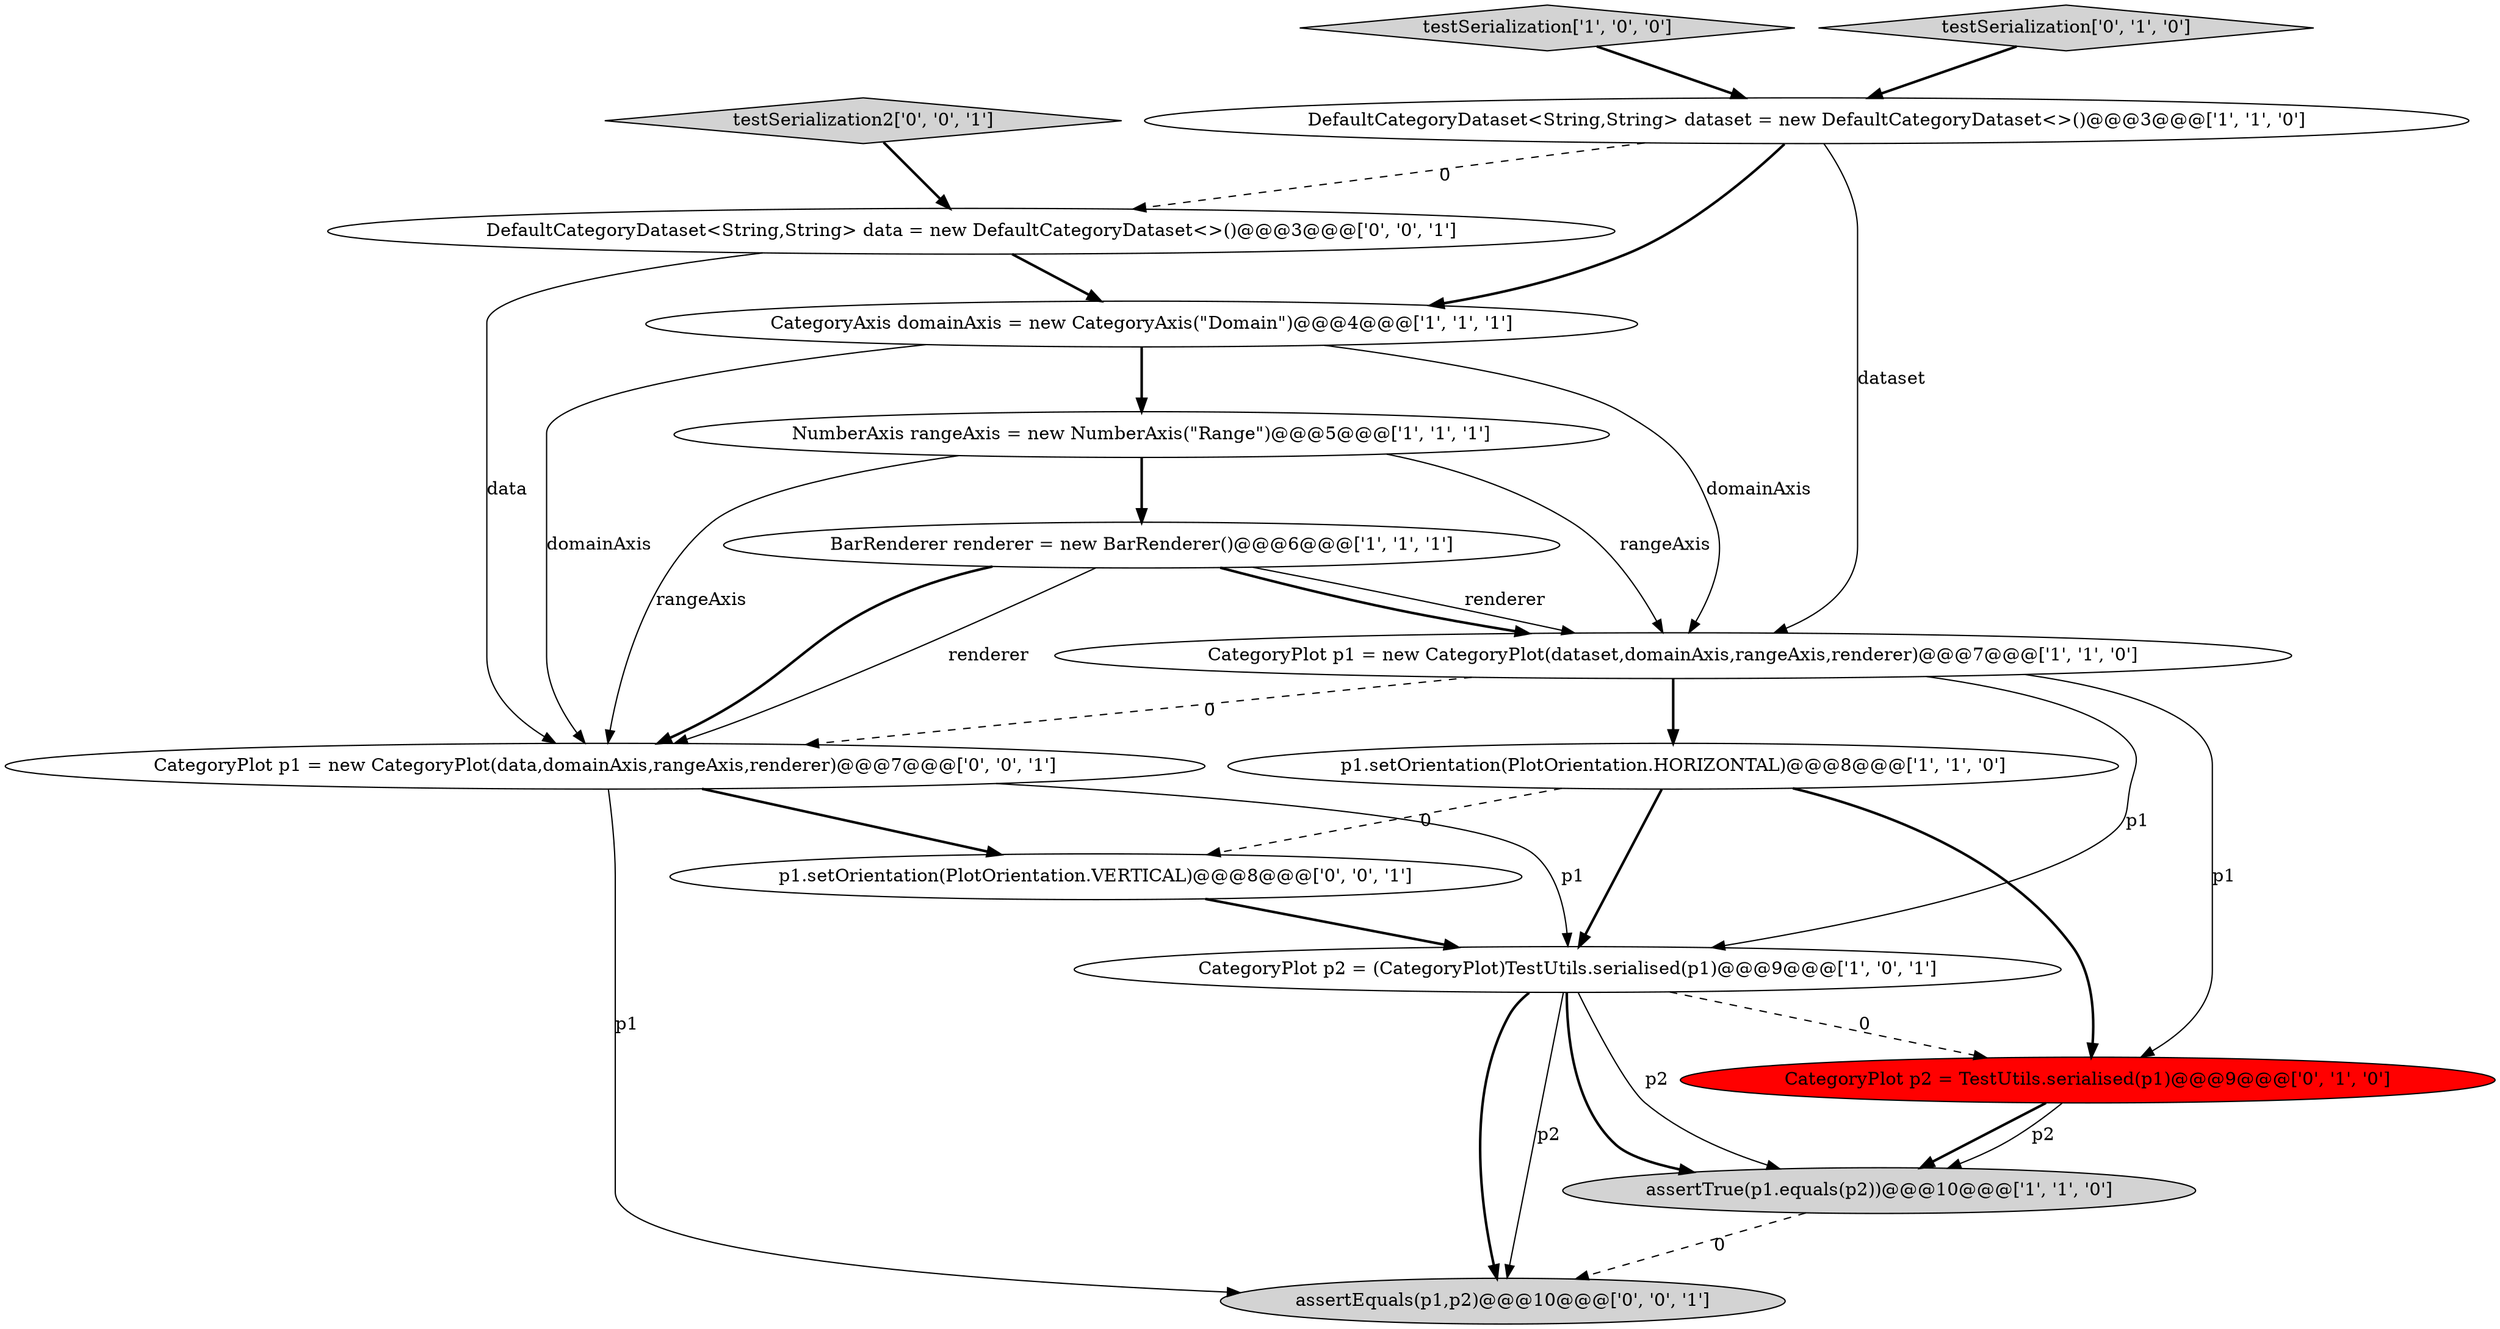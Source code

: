 digraph {
8 [style = filled, label = "testSerialization['1', '0', '0']", fillcolor = lightgray, shape = diamond image = "AAA0AAABBB1BBB"];
0 [style = filled, label = "BarRenderer renderer = new BarRenderer()@@@6@@@['1', '1', '1']", fillcolor = white, shape = ellipse image = "AAA0AAABBB1BBB"];
13 [style = filled, label = "CategoryPlot p1 = new CategoryPlot(data,domainAxis,rangeAxis,renderer)@@@7@@@['0', '0', '1']", fillcolor = white, shape = ellipse image = "AAA0AAABBB3BBB"];
4 [style = filled, label = "assertTrue(p1.equals(p2))@@@10@@@['1', '1', '0']", fillcolor = lightgray, shape = ellipse image = "AAA0AAABBB1BBB"];
14 [style = filled, label = "testSerialization2['0', '0', '1']", fillcolor = lightgray, shape = diamond image = "AAA0AAABBB3BBB"];
7 [style = filled, label = "CategoryAxis domainAxis = new CategoryAxis(\"Domain\")@@@4@@@['1', '1', '1']", fillcolor = white, shape = ellipse image = "AAA0AAABBB1BBB"];
3 [style = filled, label = "DefaultCategoryDataset<String,String> dataset = new DefaultCategoryDataset<>()@@@3@@@['1', '1', '0']", fillcolor = white, shape = ellipse image = "AAA0AAABBB1BBB"];
1 [style = filled, label = "p1.setOrientation(PlotOrientation.HORIZONTAL)@@@8@@@['1', '1', '0']", fillcolor = white, shape = ellipse image = "AAA0AAABBB1BBB"];
6 [style = filled, label = "CategoryPlot p1 = new CategoryPlot(dataset,domainAxis,rangeAxis,renderer)@@@7@@@['1', '1', '0']", fillcolor = white, shape = ellipse image = "AAA0AAABBB1BBB"];
15 [style = filled, label = "p1.setOrientation(PlotOrientation.VERTICAL)@@@8@@@['0', '0', '1']", fillcolor = white, shape = ellipse image = "AAA0AAABBB3BBB"];
12 [style = filled, label = "assertEquals(p1,p2)@@@10@@@['0', '0', '1']", fillcolor = lightgray, shape = ellipse image = "AAA0AAABBB3BBB"];
10 [style = filled, label = "testSerialization['0', '1', '0']", fillcolor = lightgray, shape = diamond image = "AAA0AAABBB2BBB"];
2 [style = filled, label = "CategoryPlot p2 = (CategoryPlot)TestUtils.serialised(p1)@@@9@@@['1', '0', '1']", fillcolor = white, shape = ellipse image = "AAA0AAABBB1BBB"];
11 [style = filled, label = "DefaultCategoryDataset<String,String> data = new DefaultCategoryDataset<>()@@@3@@@['0', '0', '1']", fillcolor = white, shape = ellipse image = "AAA0AAABBB3BBB"];
5 [style = filled, label = "NumberAxis rangeAxis = new NumberAxis(\"Range\")@@@5@@@['1', '1', '1']", fillcolor = white, shape = ellipse image = "AAA0AAABBB1BBB"];
9 [style = filled, label = "CategoryPlot p2 = TestUtils.serialised(p1)@@@9@@@['0', '1', '0']", fillcolor = red, shape = ellipse image = "AAA1AAABBB2BBB"];
15->2 [style = bold, label=""];
6->9 [style = solid, label="p1"];
5->6 [style = solid, label="rangeAxis"];
0->13 [style = bold, label=""];
0->6 [style = bold, label=""];
11->13 [style = solid, label="data"];
0->13 [style = solid, label="renderer"];
1->15 [style = dashed, label="0"];
9->4 [style = bold, label=""];
8->3 [style = bold, label=""];
10->3 [style = bold, label=""];
2->4 [style = bold, label=""];
1->9 [style = bold, label=""];
3->6 [style = solid, label="dataset"];
2->12 [style = bold, label=""];
4->12 [style = dashed, label="0"];
5->13 [style = solid, label="rangeAxis"];
6->1 [style = bold, label=""];
13->12 [style = solid, label="p1"];
7->5 [style = bold, label=""];
0->6 [style = solid, label="renderer"];
6->13 [style = dashed, label="0"];
6->2 [style = solid, label="p1"];
5->0 [style = bold, label=""];
3->7 [style = bold, label=""];
2->4 [style = solid, label="p2"];
2->9 [style = dashed, label="0"];
9->4 [style = solid, label="p2"];
13->2 [style = solid, label="p1"];
1->2 [style = bold, label=""];
7->6 [style = solid, label="domainAxis"];
13->15 [style = bold, label=""];
14->11 [style = bold, label=""];
7->13 [style = solid, label="domainAxis"];
11->7 [style = bold, label=""];
3->11 [style = dashed, label="0"];
2->12 [style = solid, label="p2"];
}
